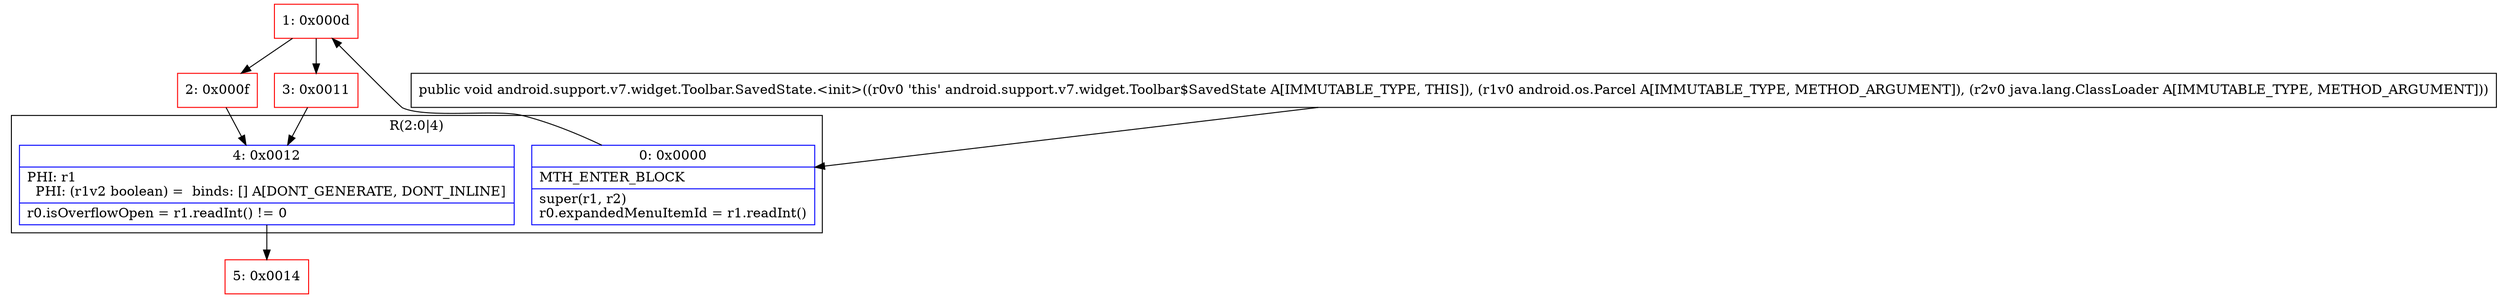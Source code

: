 digraph "CFG forandroid.support.v7.widget.Toolbar.SavedState.\<init\>(Landroid\/os\/Parcel;Ljava\/lang\/ClassLoader;)V" {
subgraph cluster_Region_711067425 {
label = "R(2:0|4)";
node [shape=record,color=blue];
Node_0 [shape=record,label="{0\:\ 0x0000|MTH_ENTER_BLOCK\l|super(r1, r2)\lr0.expandedMenuItemId = r1.readInt()\l}"];
Node_4 [shape=record,label="{4\:\ 0x0012|PHI: r1 \l  PHI: (r1v2 boolean) =  binds: [] A[DONT_GENERATE, DONT_INLINE]\l|r0.isOverflowOpen = r1.readInt() != 0\l}"];
}
Node_1 [shape=record,color=red,label="{1\:\ 0x000d}"];
Node_2 [shape=record,color=red,label="{2\:\ 0x000f}"];
Node_3 [shape=record,color=red,label="{3\:\ 0x0011}"];
Node_5 [shape=record,color=red,label="{5\:\ 0x0014}"];
MethodNode[shape=record,label="{public void android.support.v7.widget.Toolbar.SavedState.\<init\>((r0v0 'this' android.support.v7.widget.Toolbar$SavedState A[IMMUTABLE_TYPE, THIS]), (r1v0 android.os.Parcel A[IMMUTABLE_TYPE, METHOD_ARGUMENT]), (r2v0 java.lang.ClassLoader A[IMMUTABLE_TYPE, METHOD_ARGUMENT])) }"];
MethodNode -> Node_0;
Node_0 -> Node_1;
Node_4 -> Node_5;
Node_1 -> Node_2;
Node_1 -> Node_3;
Node_2 -> Node_4;
Node_3 -> Node_4;
}

